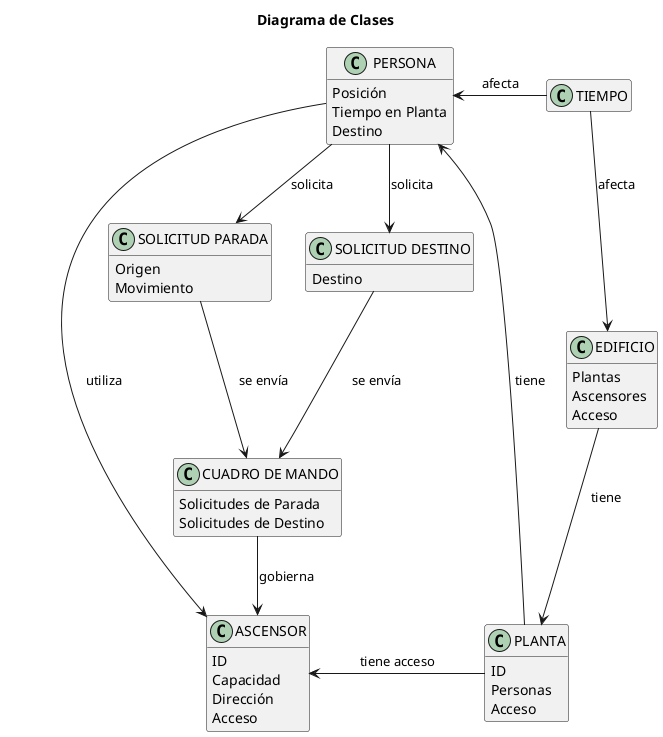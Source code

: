 @startuml Diagrama_de_Clases

title Diagrama de Clases

skinparam {
    NoteBackgroundColor #whiteSmoke
}

hide empty members

class ASCENSOR 
{
    ID
    Capacidad
    Dirección
    Acceso
}

class PERSONA 
{
    Posición
    Tiempo en Planta
    Destino
}

class "CUADRO DE MANDO"
{
    Solicitudes de Parada
    Solicitudes de Destino
}

class PLANTA 
{
    ID
    Personas
    Acceso
}

class EDIFICIO 
{
    Plantas
    Ascensores
    Acceso
}

class TIEMPO 
{

}

class "SOLICITUD PARADA"
{
    Origen
    Movimiento
}

class "SOLICITUD DESTINO"
{
    Destino
}


EDIFICIO --> PLANTA : tiene
PLANTA --> PERSONA : tiene
PLANTA -left-> ASCENSOR : tiene acceso
PERSONA --> ASCENSOR : utiliza

PERSONA --> "SOLICITUD PARADA" : solicita
PERSONA --> "SOLICITUD DESTINO" : solicita
"CUADRO DE MANDO" --> ASCENSOR : gobierna
"SOLICITUD PARADA" --> "CUADRO DE MANDO" : se envía
"SOLICITUD DESTINO" --> "CUADRO DE MANDO" : se envía

TIEMPO -left-> PERSONA : afecta
TIEMPO --> EDIFICIO : afecta

@enduml